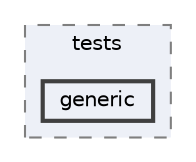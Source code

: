digraph "/home/jam/Research/IRES-2025/dev/src/llm-scripts/testing/hypothesis-testing/hyp-env/lib/python3.12/site-packages/pandas/tests/generic"
{
 // LATEX_PDF_SIZE
  bgcolor="transparent";
  edge [fontname=Helvetica,fontsize=10,labelfontname=Helvetica,labelfontsize=10];
  node [fontname=Helvetica,fontsize=10,shape=box,height=0.2,width=0.4];
  compound=true
  subgraph clusterdir_710a1cc500e45608596adbf556059cf7 {
    graph [ bgcolor="#edf0f7", pencolor="grey50", label="tests", fontname=Helvetica,fontsize=10 style="filled,dashed", URL="dir_710a1cc500e45608596adbf556059cf7.html",tooltip=""]
  dir_ae5540fce7e6d8f3a866bfdf0bc5b8b6 [label="generic", fillcolor="#edf0f7", color="grey25", style="filled,bold", URL="dir_ae5540fce7e6d8f3a866bfdf0bc5b8b6.html",tooltip=""];
  }
}
